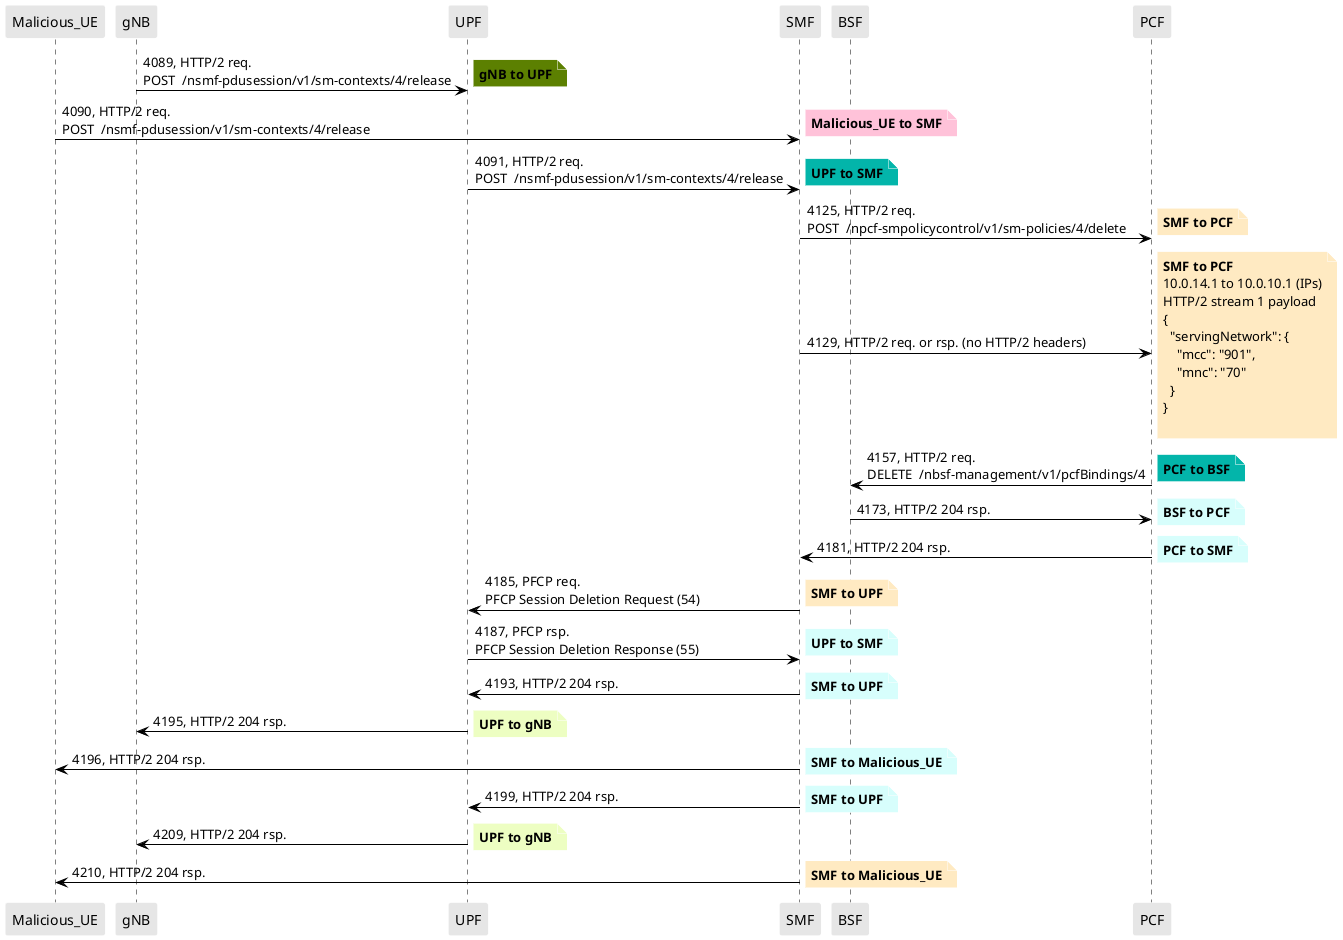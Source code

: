 @startuml
skinparam shadowing false
skinparam NoteBorderColor white
skinparam sequence {
    ArrowColor black
    LifeLineBorderColor black
    LifeLineBackgroundColor black
    ParticipantBorderColor white
    ParticipantBackgroundColor #e6e6e6
}
participant "Malicious_UE"
participant "gNB"
participant "UPF"
participant "SMF"
participant "BSF"
participant "PCF"

"gNB" -> "UPF": 4089, HTTP/2 req.\nPOST  /nsmf-pdusession/v1/sm-contexts/4/release

note right #5C8001
**gNB to UPF**
end note

"Malicious_UE" -> "SMF": 4090, HTTP/2 req.\nPOST  /nsmf-pdusession/v1/sm-contexts/4/release

note right #FFC2D9
**Malicious_UE to SMF**
end note

"UPF" -> "SMF": 4091, HTTP/2 req.\nPOST  /nsmf-pdusession/v1/sm-contexts/4/release

note right #03B5AA
**UPF to SMF**
end note
"SMF" -> "PCF": 4125, HTTP/2 req.\nPOST  /npcf-smpolicycontrol/v1/sm-policies/4/delete

note right #FFEAC2
**SMF to PCF**
end note

"SMF" -> "PCF": 4129, HTTP/2 req. or rsp. (no HTTP/2 headers)

note right #FFEAC2
**SMF to PCF**
10.0.14.1 to 10.0.10.1 (IPs)
HTTP/2 stream 1 payload
{
  "servingNetwork": {
    "mcc": "901",
    "mnc": "70"
  }
}

end note

"PCF" -> "BSF": 4157, HTTP/2 req.\nDELETE  /nbsf-management/v1/pcfBindings/4

note right #03B5AA
**PCF to BSF**
end note

"BSF" -> "PCF": 4173, HTTP/2 204 rsp.

note right #D7FEFC
**BSF to PCF**
end note

"PCF" -> "SMF": 4181, HTTP/2 204 rsp.

note right #D7FEFC
**PCF to SMF**
end note


"SMF" -> "UPF": 4185, PFCP req.\nPFCP Session Deletion Request (54)

note right #FFEAC2
**SMF to UPF**
end note

"UPF" -> "SMF": 4187, PFCP rsp.\nPFCP Session Deletion Response (55)

note right #D7FEFC
**UPF to SMF**
end note


"SMF" -> "UPF": 4193, HTTP/2 204 rsp.

note right #D7FEFC
**SMF to UPF**
end note

"UPF" -> "gNB": 4195, HTTP/2 204 rsp.

note right #EDFEC2
**UPF to gNB**
end note

"SMF" -> "Malicious_UE": 4196, HTTP/2 204 rsp.

note right #D7FEFC
**SMF to Malicious_UE**
end note

"SMF" -> "UPF": 4199, HTTP/2 204 rsp.

note right #D7FEFC
**SMF to UPF**
end note

"UPF" -> "gNB": 4209, HTTP/2 204 rsp.

note right  #EDFEC2
**UPF to gNB**
end note

"SMF" -> "Malicious_UE": 4210, HTTP/2 204 rsp.

note right #FFEAC2
**SMF to Malicious_UE**
end note

@enduml
